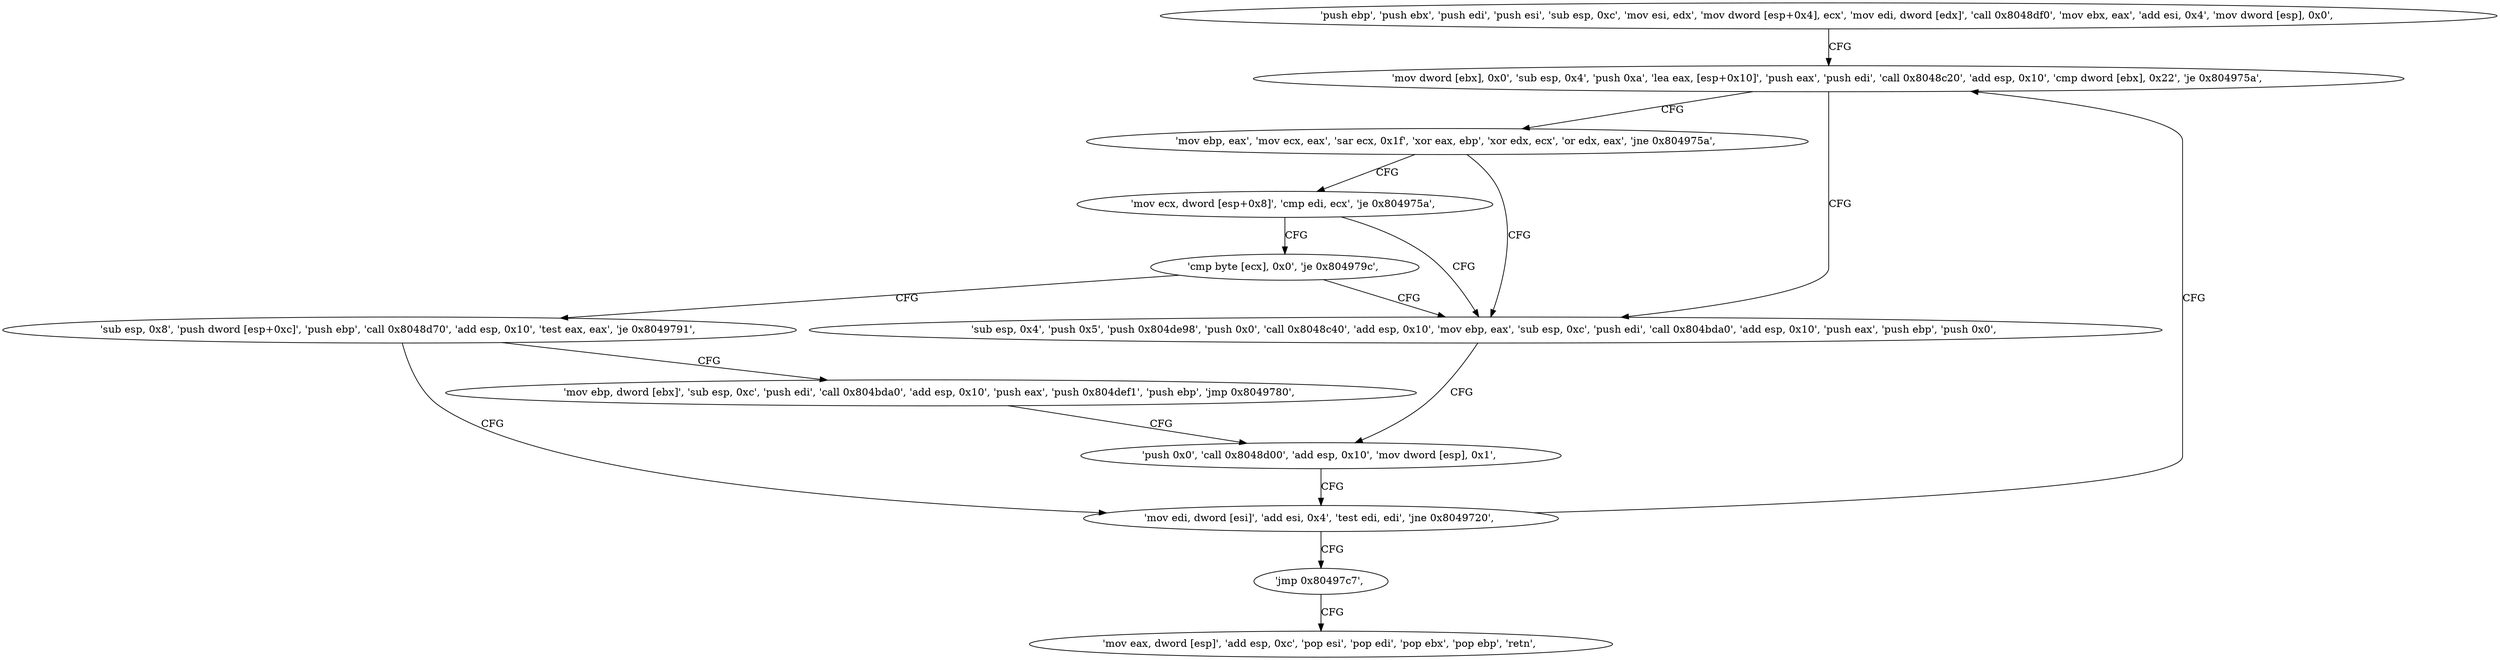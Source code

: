 digraph "func" {
"134518528" [label = "'push ebp', 'push ebx', 'push edi', 'push esi', 'sub esp, 0xc', 'mov esi, edx', 'mov dword [esp+0x4], ecx', 'mov edi, dword [edx]', 'call 0x8048df0', 'mov ebx, eax', 'add esi, 0x4', 'mov dword [esp], 0x0', " ]
"134518560" [label = "'mov dword [ebx], 0x0', 'sub esp, 0x4', 'push 0xa', 'lea eax, [esp+0x10]', 'push eax', 'push edi', 'call 0x8048c20', 'add esp, 0x10', 'cmp dword [ebx], 0x22', 'je 0x804975a', " ]
"134518618" [label = "'sub esp, 0x4', 'push 0x5', 'push 0x804de98', 'push 0x0', 'call 0x8048c40', 'add esp, 0x10', 'mov ebp, eax', 'sub esp, 0xc', 'push edi', 'call 0x804bda0', 'add esp, 0x10', 'push eax', 'push ebp', 'push 0x0', " ]
"134518656" [label = "'push 0x0', 'call 0x8048d00', 'add esp, 0x10', 'mov dword [esp], 0x1', " ]
"134518590" [label = "'mov ebp, eax', 'mov ecx, eax', 'sar ecx, 0x1f', 'xor eax, ebp', 'xor edx, ecx', 'or edx, eax', 'jne 0x804975a', " ]
"134518605" [label = "'mov ecx, dword [esp+0x8]', 'cmp edi, ecx', 'je 0x804975a', " ]
"134518682" [label = "'jmp 0x80497c7', " ]
"134518727" [label = "'mov eax, dword [esp]', 'add esp, 0xc', 'pop esi', 'pop edi', 'pop ebx', 'pop ebp', 'retn', " ]
"134518613" [label = "'cmp byte [ecx], 0x0', 'je 0x804979c', " ]
"134518684" [label = "'sub esp, 0x8', 'push dword [esp+0xc]', 'push ebp', 'call 0x8048d70', 'add esp, 0x10', 'test eax, eax', 'je 0x8049791', " ]
"134518673" [label = "'mov edi, dword [esi]', 'add esi, 0x4', 'test edi, edi', 'jne 0x8049720', " ]
"134518704" [label = "'mov ebp, dword [ebx]', 'sub esp, 0xc', 'push edi', 'call 0x804bda0', 'add esp, 0x10', 'push eax', 'push 0x804def1', 'push ebp', 'jmp 0x8049780', " ]
"134518528" -> "134518560" [ label = "CFG" ]
"134518560" -> "134518618" [ label = "CFG" ]
"134518560" -> "134518590" [ label = "CFG" ]
"134518618" -> "134518656" [ label = "CFG" ]
"134518656" -> "134518673" [ label = "CFG" ]
"134518590" -> "134518618" [ label = "CFG" ]
"134518590" -> "134518605" [ label = "CFG" ]
"134518605" -> "134518618" [ label = "CFG" ]
"134518605" -> "134518613" [ label = "CFG" ]
"134518682" -> "134518727" [ label = "CFG" ]
"134518613" -> "134518684" [ label = "CFG" ]
"134518613" -> "134518618" [ label = "CFG" ]
"134518684" -> "134518673" [ label = "CFG" ]
"134518684" -> "134518704" [ label = "CFG" ]
"134518673" -> "134518560" [ label = "CFG" ]
"134518673" -> "134518682" [ label = "CFG" ]
"134518704" -> "134518656" [ label = "CFG" ]
}
